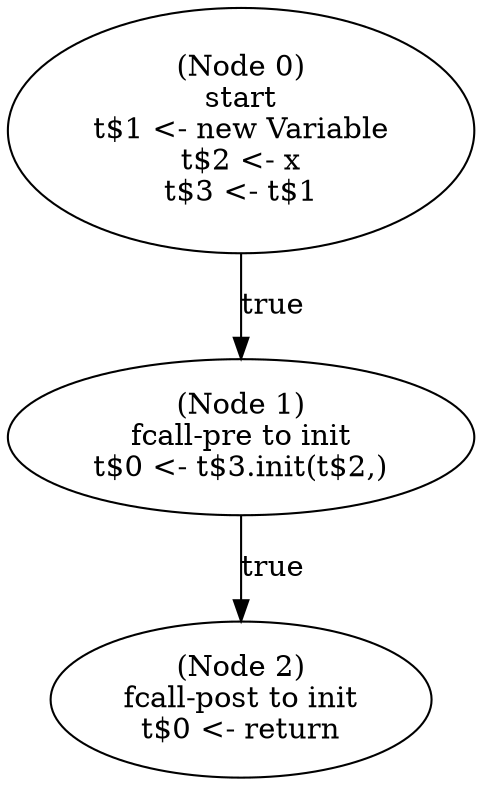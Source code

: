 digraph var_pre {
  n0 [label="(Node 0)\nstart\nt$1 <- new Variable\nt$2 <- x\nt$3 <- t$1\n"];
 n0 -> n1 [label="true"];
  n1 [label="(Node 1)\nfcall-pre to init\nt$0 <- t$3.init(t$2,)\n"];
 n1 -> n2 [label="true"];
  n2 [label="(Node 2)\nfcall-post to init\nt$0 <- return\n"];
}
